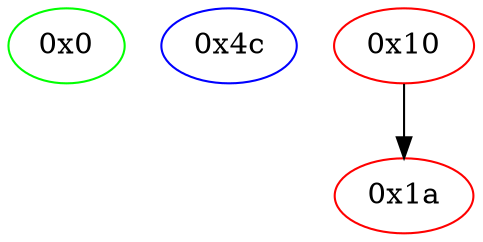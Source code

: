 strict digraph "" {
"0x0" [color=green];
"0x4c" [color=blue];
"0x1a" [color=red];
"0x10" [color=red];
"0x10" -> "0x1a";
}
